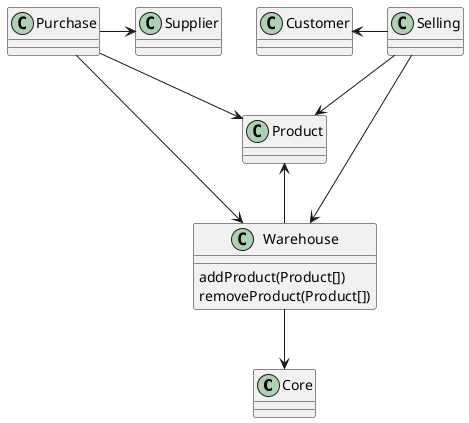 @startuml


class Core {

}


Warehouse --> Core
class Warehouse {
    addProduct(Product[])
    removeProduct(Product[])
}

Product <-- Warehouse
class Product {

}

Purchase --> Product
Purchase --> Warehouse
class Purchase {

}

Purchase -> Supplier
class Supplier {

}

Selling --> Product
Selling --> Warehouse
class Selling {

}

Customer <- Selling
class Customer {

}

@enduml
